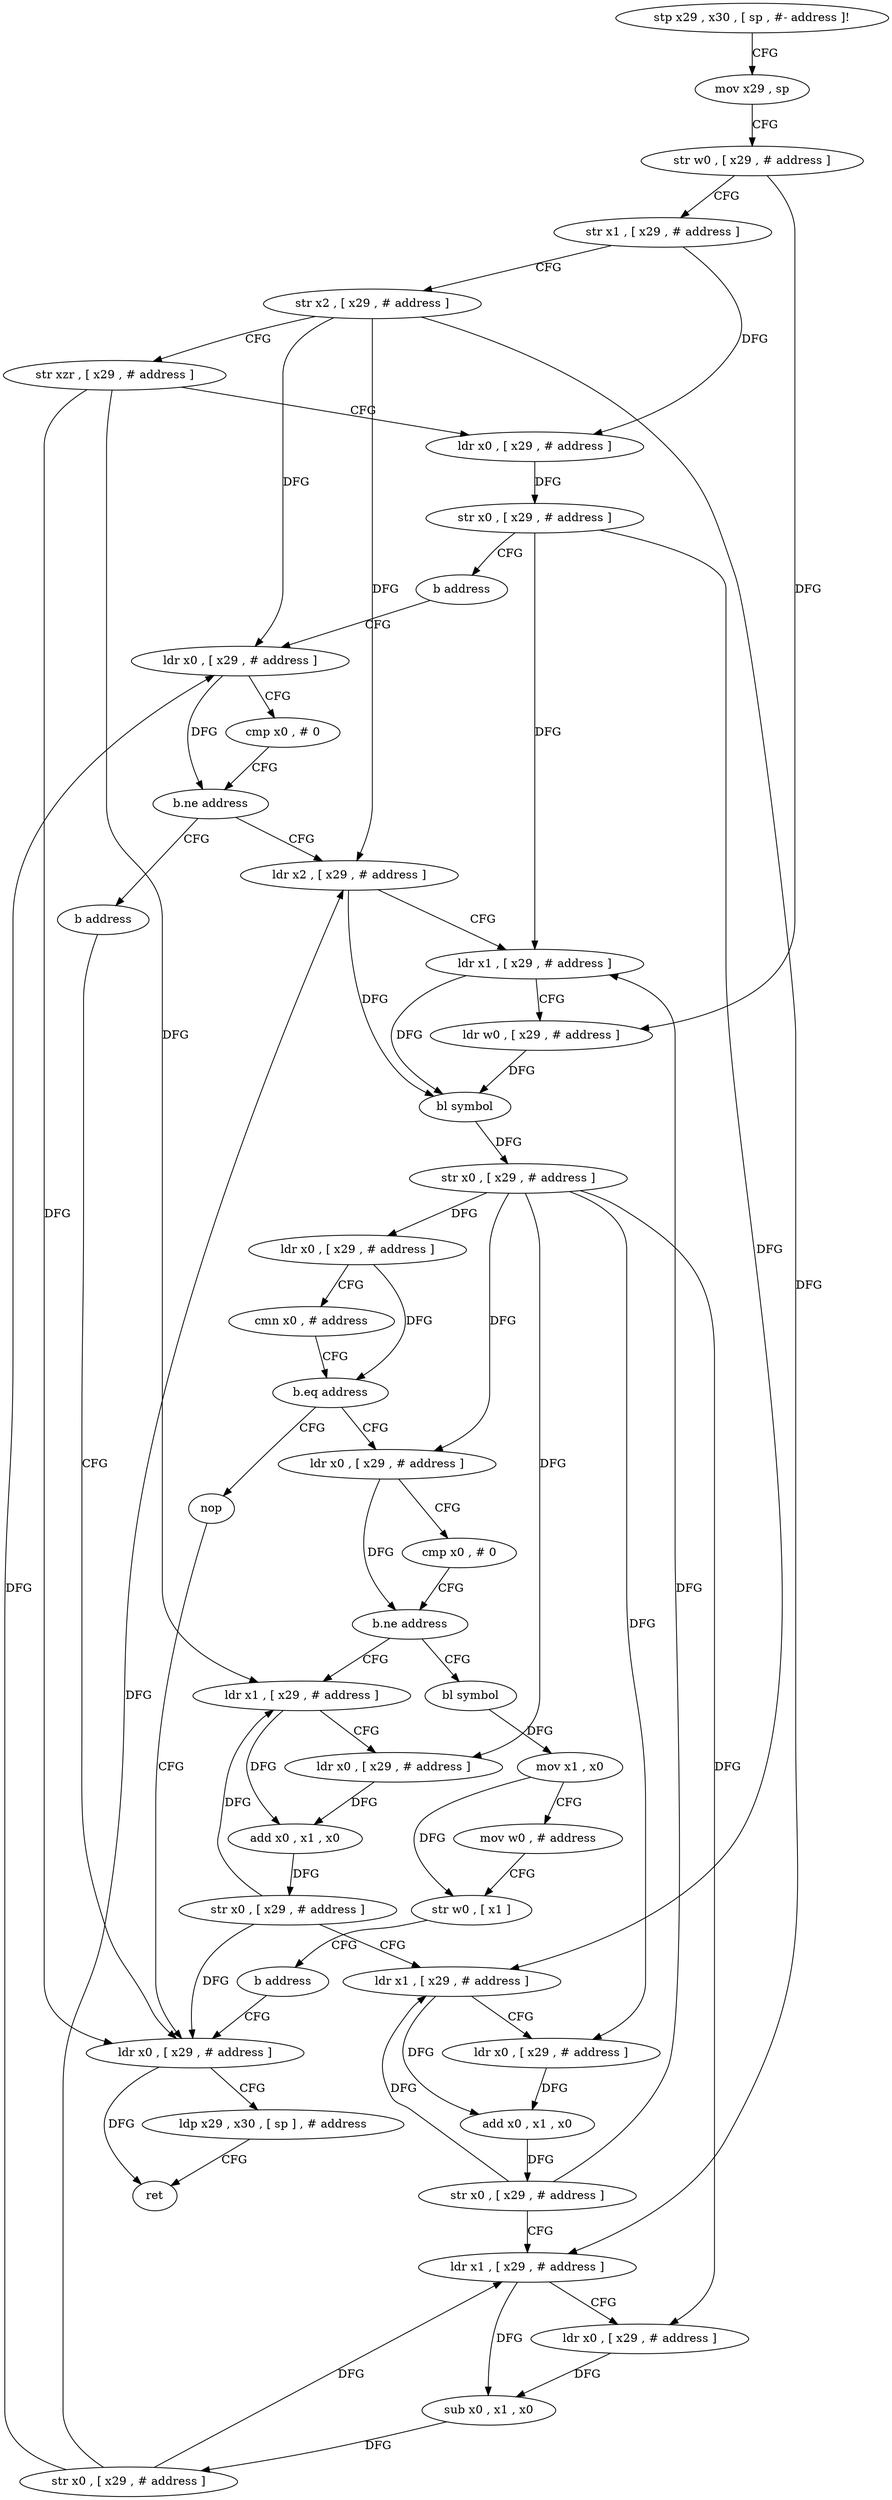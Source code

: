 digraph "func" {
"4223232" [label = "stp x29 , x30 , [ sp , #- address ]!" ]
"4223236" [label = "mov x29 , sp" ]
"4223240" [label = "str w0 , [ x29 , # address ]" ]
"4223244" [label = "str x1 , [ x29 , # address ]" ]
"4223248" [label = "str x2 , [ x29 , # address ]" ]
"4223252" [label = "str xzr , [ x29 , # address ]" ]
"4223256" [label = "ldr x0 , [ x29 , # address ]" ]
"4223260" [label = "str x0 , [ x29 , # address ]" ]
"4223264" [label = "b address" ]
"4223380" [label = "ldr x0 , [ x29 , # address ]" ]
"4223384" [label = "cmp x0 , # 0" ]
"4223388" [label = "b.ne address" ]
"4223268" [label = "ldr x2 , [ x29 , # address ]" ]
"4223392" [label = "b address" ]
"4223272" [label = "ldr x1 , [ x29 , # address ]" ]
"4223276" [label = "ldr w0 , [ x29 , # address ]" ]
"4223280" [label = "bl symbol" ]
"4223284" [label = "str x0 , [ x29 , # address ]" ]
"4223288" [label = "ldr x0 , [ x29 , # address ]" ]
"4223292" [label = "cmn x0 , # address" ]
"4223296" [label = "b.eq address" ]
"4223396" [label = "nop" ]
"4223300" [label = "ldr x0 , [ x29 , # address ]" ]
"4223400" [label = "ldr x0 , [ x29 , # address ]" ]
"4223304" [label = "cmp x0 , # 0" ]
"4223308" [label = "b.ne address" ]
"4223332" [label = "ldr x1 , [ x29 , # address ]" ]
"4223312" [label = "bl symbol" ]
"4223404" [label = "ldp x29 , x30 , [ sp ] , # address" ]
"4223408" [label = "ret" ]
"4223336" [label = "ldr x0 , [ x29 , # address ]" ]
"4223340" [label = "add x0 , x1 , x0" ]
"4223344" [label = "str x0 , [ x29 , # address ]" ]
"4223348" [label = "ldr x1 , [ x29 , # address ]" ]
"4223352" [label = "ldr x0 , [ x29 , # address ]" ]
"4223356" [label = "add x0 , x1 , x0" ]
"4223360" [label = "str x0 , [ x29 , # address ]" ]
"4223364" [label = "ldr x1 , [ x29 , # address ]" ]
"4223368" [label = "ldr x0 , [ x29 , # address ]" ]
"4223372" [label = "sub x0 , x1 , x0" ]
"4223376" [label = "str x0 , [ x29 , # address ]" ]
"4223316" [label = "mov x1 , x0" ]
"4223320" [label = "mov w0 , # address" ]
"4223324" [label = "str w0 , [ x1 ]" ]
"4223328" [label = "b address" ]
"4223232" -> "4223236" [ label = "CFG" ]
"4223236" -> "4223240" [ label = "CFG" ]
"4223240" -> "4223244" [ label = "CFG" ]
"4223240" -> "4223276" [ label = "DFG" ]
"4223244" -> "4223248" [ label = "CFG" ]
"4223244" -> "4223256" [ label = "DFG" ]
"4223248" -> "4223252" [ label = "CFG" ]
"4223248" -> "4223380" [ label = "DFG" ]
"4223248" -> "4223268" [ label = "DFG" ]
"4223248" -> "4223364" [ label = "DFG" ]
"4223252" -> "4223256" [ label = "CFG" ]
"4223252" -> "4223400" [ label = "DFG" ]
"4223252" -> "4223332" [ label = "DFG" ]
"4223256" -> "4223260" [ label = "DFG" ]
"4223260" -> "4223264" [ label = "CFG" ]
"4223260" -> "4223272" [ label = "DFG" ]
"4223260" -> "4223348" [ label = "DFG" ]
"4223264" -> "4223380" [ label = "CFG" ]
"4223380" -> "4223384" [ label = "CFG" ]
"4223380" -> "4223388" [ label = "DFG" ]
"4223384" -> "4223388" [ label = "CFG" ]
"4223388" -> "4223268" [ label = "CFG" ]
"4223388" -> "4223392" [ label = "CFG" ]
"4223268" -> "4223272" [ label = "CFG" ]
"4223268" -> "4223280" [ label = "DFG" ]
"4223392" -> "4223400" [ label = "CFG" ]
"4223272" -> "4223276" [ label = "CFG" ]
"4223272" -> "4223280" [ label = "DFG" ]
"4223276" -> "4223280" [ label = "DFG" ]
"4223280" -> "4223284" [ label = "DFG" ]
"4223284" -> "4223288" [ label = "DFG" ]
"4223284" -> "4223300" [ label = "DFG" ]
"4223284" -> "4223336" [ label = "DFG" ]
"4223284" -> "4223352" [ label = "DFG" ]
"4223284" -> "4223368" [ label = "DFG" ]
"4223288" -> "4223292" [ label = "CFG" ]
"4223288" -> "4223296" [ label = "DFG" ]
"4223292" -> "4223296" [ label = "CFG" ]
"4223296" -> "4223396" [ label = "CFG" ]
"4223296" -> "4223300" [ label = "CFG" ]
"4223396" -> "4223400" [ label = "CFG" ]
"4223300" -> "4223304" [ label = "CFG" ]
"4223300" -> "4223308" [ label = "DFG" ]
"4223400" -> "4223404" [ label = "CFG" ]
"4223400" -> "4223408" [ label = "DFG" ]
"4223304" -> "4223308" [ label = "CFG" ]
"4223308" -> "4223332" [ label = "CFG" ]
"4223308" -> "4223312" [ label = "CFG" ]
"4223332" -> "4223336" [ label = "CFG" ]
"4223332" -> "4223340" [ label = "DFG" ]
"4223312" -> "4223316" [ label = "DFG" ]
"4223404" -> "4223408" [ label = "CFG" ]
"4223336" -> "4223340" [ label = "DFG" ]
"4223340" -> "4223344" [ label = "DFG" ]
"4223344" -> "4223348" [ label = "CFG" ]
"4223344" -> "4223400" [ label = "DFG" ]
"4223344" -> "4223332" [ label = "DFG" ]
"4223348" -> "4223352" [ label = "CFG" ]
"4223348" -> "4223356" [ label = "DFG" ]
"4223352" -> "4223356" [ label = "DFG" ]
"4223356" -> "4223360" [ label = "DFG" ]
"4223360" -> "4223364" [ label = "CFG" ]
"4223360" -> "4223272" [ label = "DFG" ]
"4223360" -> "4223348" [ label = "DFG" ]
"4223364" -> "4223368" [ label = "CFG" ]
"4223364" -> "4223372" [ label = "DFG" ]
"4223368" -> "4223372" [ label = "DFG" ]
"4223372" -> "4223376" [ label = "DFG" ]
"4223376" -> "4223380" [ label = "DFG" ]
"4223376" -> "4223268" [ label = "DFG" ]
"4223376" -> "4223364" [ label = "DFG" ]
"4223316" -> "4223320" [ label = "CFG" ]
"4223316" -> "4223324" [ label = "DFG" ]
"4223320" -> "4223324" [ label = "CFG" ]
"4223324" -> "4223328" [ label = "CFG" ]
"4223328" -> "4223400" [ label = "CFG" ]
}
